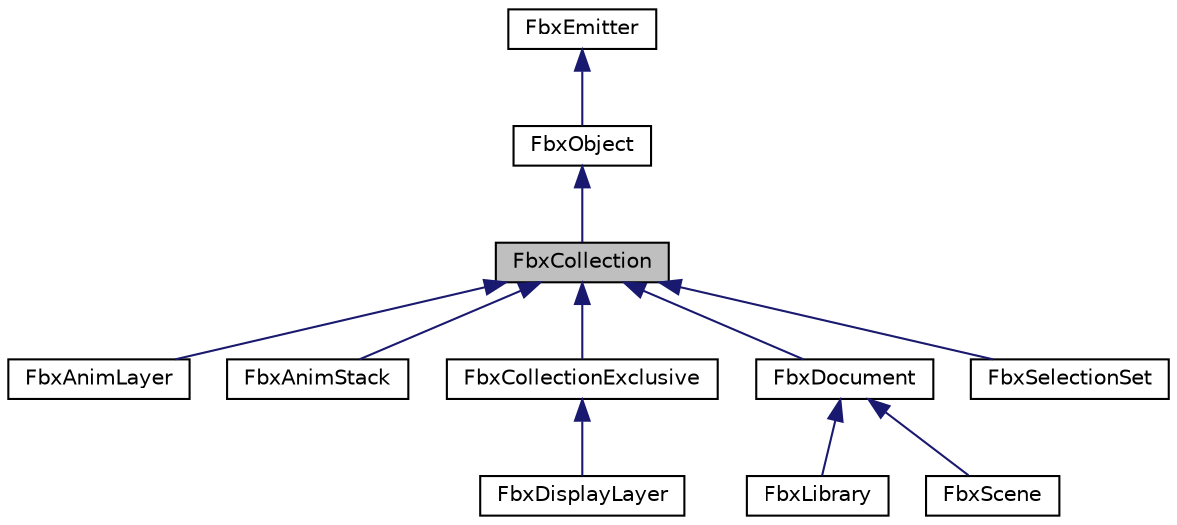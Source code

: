 digraph "FbxCollection"
{
  edge [fontname="Helvetica",fontsize="10",labelfontname="Helvetica",labelfontsize="10"];
  node [fontname="Helvetica",fontsize="10",shape=record];
  Node0 [label="FbxCollection",height=0.2,width=0.4,color="black", fillcolor="grey75", style="filled", fontcolor="black"];
  Node1 -> Node0 [dir="back",color="midnightblue",fontsize="10",style="solid",fontname="Helvetica"];
  Node1 [label="FbxObject",height=0.2,width=0.4,color="black", fillcolor="white", style="filled",URL="$class_fbx_object.html"];
  Node2 -> Node1 [dir="back",color="midnightblue",fontsize="10",style="solid",fontname="Helvetica"];
  Node2 [label="FbxEmitter",height=0.2,width=0.4,color="black", fillcolor="white", style="filled",URL="$class_fbx_emitter.html"];
  Node0 -> Node3 [dir="back",color="midnightblue",fontsize="10",style="solid",fontname="Helvetica"];
  Node3 [label="FbxAnimLayer",height=0.2,width=0.4,color="black", fillcolor="white", style="filled",URL="$class_fbx_anim_layer.html"];
  Node0 -> Node4 [dir="back",color="midnightblue",fontsize="10",style="solid",fontname="Helvetica"];
  Node4 [label="FbxAnimStack",height=0.2,width=0.4,color="black", fillcolor="white", style="filled",URL="$class_fbx_anim_stack.html"];
  Node0 -> Node5 [dir="back",color="midnightblue",fontsize="10",style="solid",fontname="Helvetica"];
  Node5 [label="FbxCollectionExclusive",height=0.2,width=0.4,color="black", fillcolor="white", style="filled",URL="$class_fbx_collection_exclusive.html"];
  Node5 -> Node6 [dir="back",color="midnightblue",fontsize="10",style="solid",fontname="Helvetica"];
  Node6 [label="FbxDisplayLayer",height=0.2,width=0.4,color="black", fillcolor="white", style="filled",URL="$class_fbx_display_layer.html"];
  Node0 -> Node7 [dir="back",color="midnightblue",fontsize="10",style="solid",fontname="Helvetica"];
  Node7 [label="FbxDocument",height=0.2,width=0.4,color="black", fillcolor="white", style="filled",URL="$class_fbx_document.html"];
  Node7 -> Node8 [dir="back",color="midnightblue",fontsize="10",style="solid",fontname="Helvetica"];
  Node8 [label="FbxLibrary",height=0.2,width=0.4,color="black", fillcolor="white", style="filled",URL="$class_fbx_library.html"];
  Node7 -> Node9 [dir="back",color="midnightblue",fontsize="10",style="solid",fontname="Helvetica"];
  Node9 [label="FbxScene",height=0.2,width=0.4,color="black", fillcolor="white", style="filled",URL="$class_fbx_scene.html"];
  Node0 -> Node10 [dir="back",color="midnightblue",fontsize="10",style="solid",fontname="Helvetica"];
  Node10 [label="FbxSelectionSet",height=0.2,width=0.4,color="black", fillcolor="white", style="filled",URL="$class_fbx_selection_set.html"];
}
